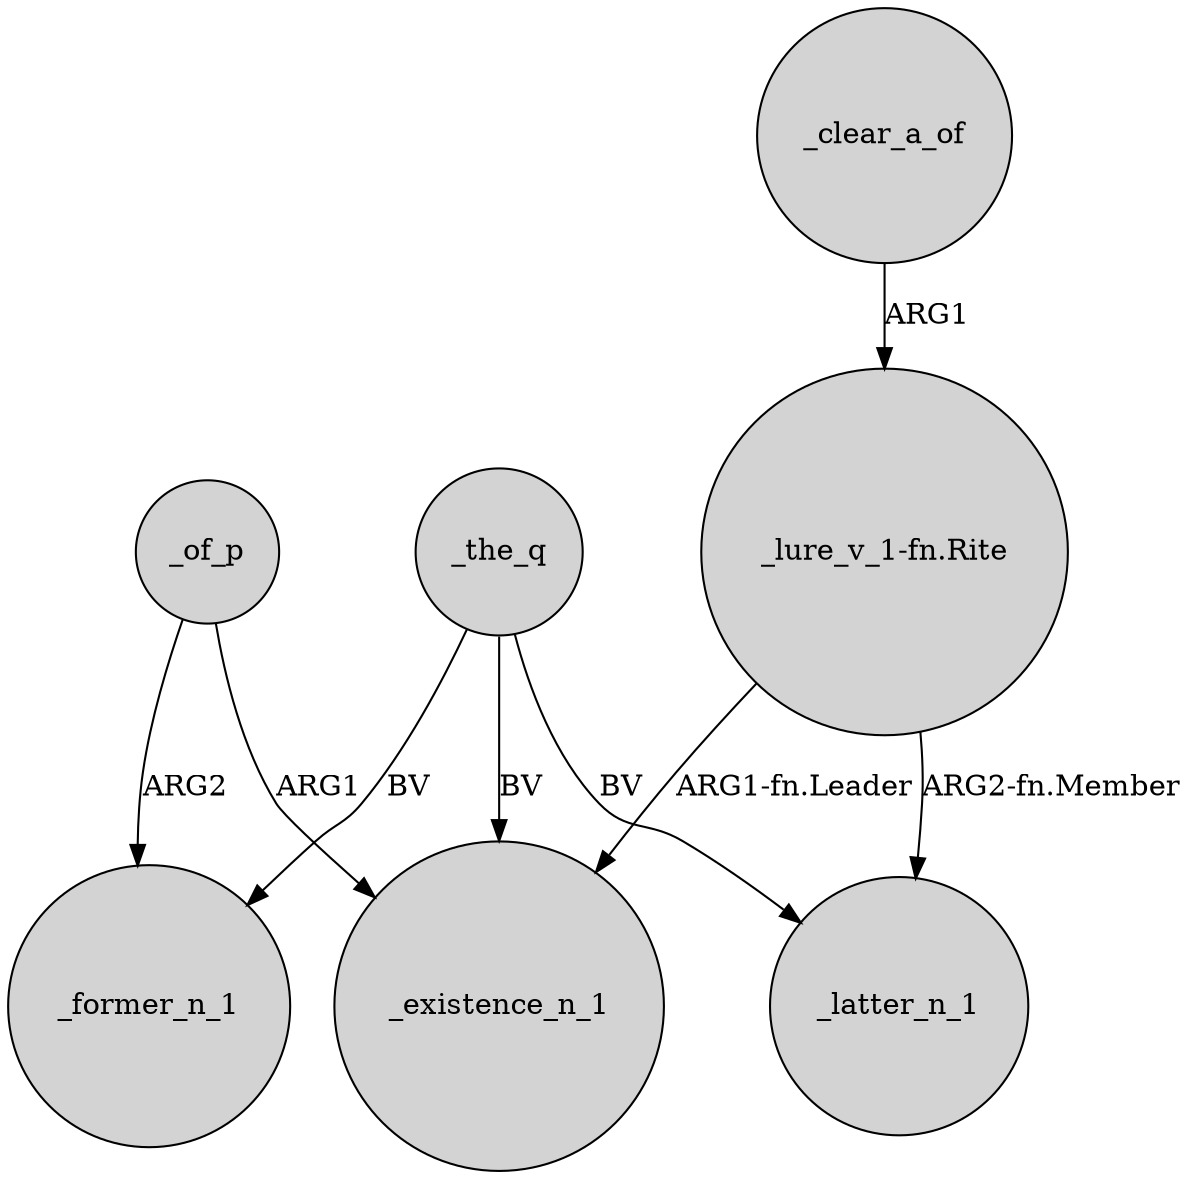 digraph {
	node [shape=circle style=filled]
	_of_p -> _former_n_1 [label=ARG2]
	"_lure_v_1-fn.Rite" -> _latter_n_1 [label="ARG2-fn.Member"]
	_the_q -> _existence_n_1 [label=BV]
	"_lure_v_1-fn.Rite" -> _existence_n_1 [label="ARG1-fn.Leader"]
	_of_p -> _existence_n_1 [label=ARG1]
	_the_q -> _former_n_1 [label=BV]
	_clear_a_of -> "_lure_v_1-fn.Rite" [label=ARG1]
	_the_q -> _latter_n_1 [label=BV]
}
